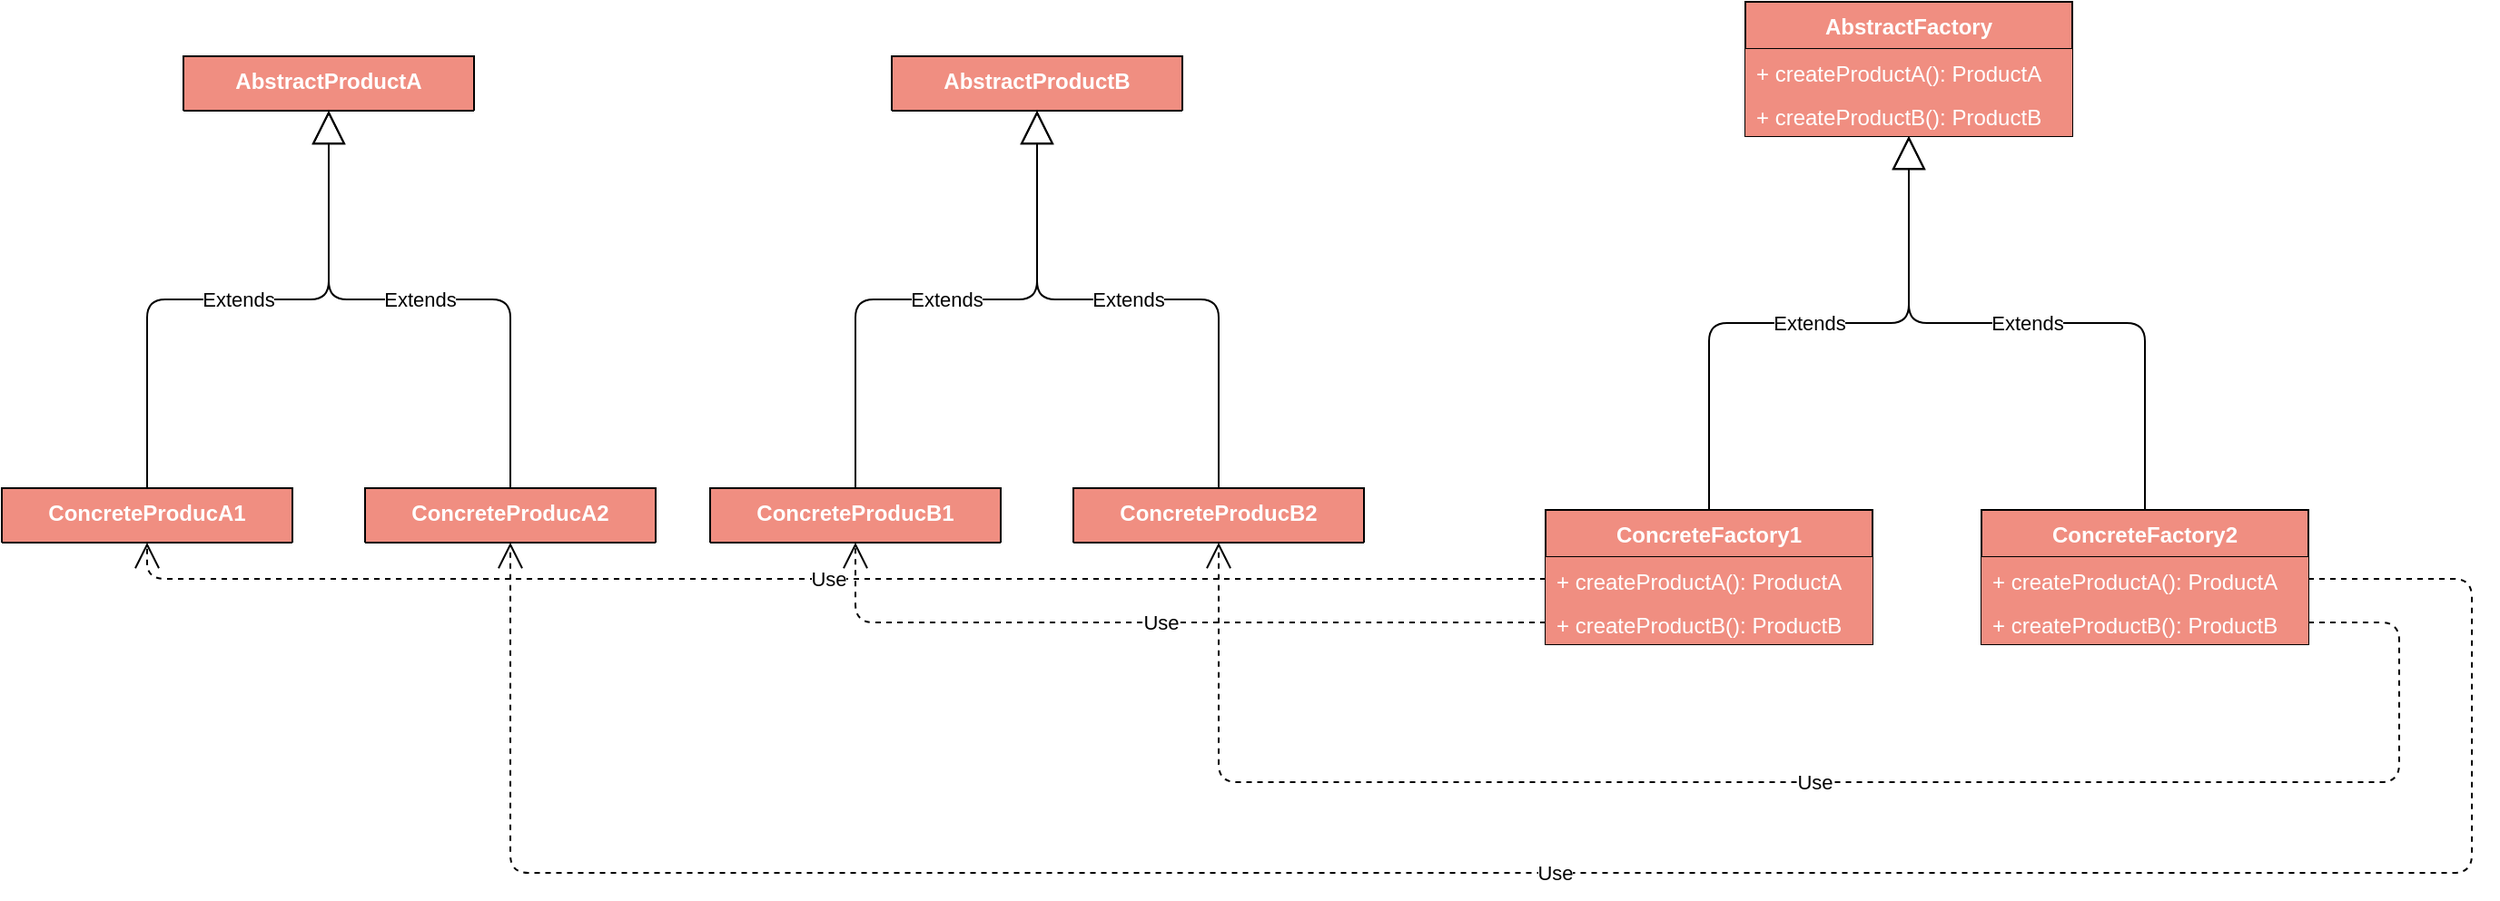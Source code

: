<mxfile version="12.4.7" type="github">
  <diagram id="4iMtyRlk_s7izmWyAdny" name="Page-1">
    <mxGraphModel dx="2013" dy="741" grid="1" gridSize="10" guides="1" tooltips="1" connect="1" arrows="1" fold="1" page="1" pageScale="1" pageWidth="827" pageHeight="1169" math="0" shadow="0">
      <root>
        <mxCell id="0"/>
        <mxCell id="1" parent="0"/>
        <mxCell id="TOicmpkNtGoirpuXYaLf-1" value="AbstractFactory" style="swimlane;fontStyle=1;align=center;verticalAlign=top;childLayout=stackLayout;horizontal=1;startSize=26;horizontalStack=0;resizeParent=1;resizeParentMax=0;resizeLast=0;collapsible=1;marginBottom=0;fillColor=#F08E81;fontColor=#FFFFFF;" vertex="1" parent="1">
          <mxGeometry x="330" y="160" width="180" height="74" as="geometry"/>
        </mxCell>
        <mxCell id="TOicmpkNtGoirpuXYaLf-11" value="+ createProductA(): ProductA&#xa;" style="text;strokeColor=none;fillColor=#F08E81;align=left;verticalAlign=top;spacingLeft=4;spacingRight=4;overflow=hidden;rotatable=0;points=[[0,0.5],[1,0.5]];portConstraint=eastwest;fontColor=#FFFFFF;" vertex="1" parent="TOicmpkNtGoirpuXYaLf-1">
          <mxGeometry y="26" width="180" height="24" as="geometry"/>
        </mxCell>
        <mxCell id="TOicmpkNtGoirpuXYaLf-2" value="+ createProductB(): ProductB&#xa;" style="text;strokeColor=none;fillColor=#F08E81;align=left;verticalAlign=top;spacingLeft=4;spacingRight=4;overflow=hidden;rotatable=0;points=[[0,0.5],[1,0.5]];portConstraint=eastwest;fontColor=#FFFFFF;" vertex="1" parent="TOicmpkNtGoirpuXYaLf-1">
          <mxGeometry y="50" width="180" height="24" as="geometry"/>
        </mxCell>
        <mxCell id="TOicmpkNtGoirpuXYaLf-6" value="AbstractProductA" style="swimlane;fontStyle=1;align=center;verticalAlign=top;childLayout=stackLayout;horizontal=1;startSize=30;horizontalStack=0;resizeParent=1;resizeParentMax=0;resizeLast=0;collapsible=1;marginBottom=0;fillColor=#F08E81;fontColor=#FFFFFF;" vertex="1" parent="1">
          <mxGeometry x="-530" y="190" width="160" height="30" as="geometry"/>
        </mxCell>
        <mxCell id="TOicmpkNtGoirpuXYaLf-7" value="ConcreteProducA1" style="swimlane;fontStyle=1;align=center;verticalAlign=top;childLayout=stackLayout;horizontal=1;startSize=30;horizontalStack=0;resizeParent=1;resizeParentMax=0;resizeLast=0;collapsible=1;marginBottom=0;fillColor=#F08E81;fontColor=#FFFFFF;" vertex="1" parent="1">
          <mxGeometry x="-630" y="428" width="160" height="30" as="geometry"/>
        </mxCell>
        <mxCell id="TOicmpkNtGoirpuXYaLf-8" value="Extends" style="endArrow=block;endSize=16;endFill=0;html=1;fontColor=#000000;entryX=0.5;entryY=1;entryDx=0;entryDy=0;exitX=0.5;exitY=0;exitDx=0;exitDy=0;edgeStyle=orthogonalEdgeStyle;" edge="1" parent="1" source="TOicmpkNtGoirpuXYaLf-7" target="TOicmpkNtGoirpuXYaLf-6">
          <mxGeometry width="160" relative="1" as="geometry">
            <mxPoint x="-300" y="338" as="sourcePoint"/>
            <mxPoint x="-140" y="338" as="targetPoint"/>
          </mxGeometry>
        </mxCell>
        <mxCell id="TOicmpkNtGoirpuXYaLf-15" value="ConcreteFactory1" style="swimlane;fontStyle=1;align=center;verticalAlign=top;childLayout=stackLayout;horizontal=1;startSize=26;horizontalStack=0;resizeParent=1;resizeParentMax=0;resizeLast=0;collapsible=1;marginBottom=0;fillColor=#F08E81;fontColor=#FFFFFF;" vertex="1" parent="1">
          <mxGeometry x="220" y="440" width="180" height="74" as="geometry"/>
        </mxCell>
        <mxCell id="TOicmpkNtGoirpuXYaLf-16" value="+ createProductA(): ProductA&#xa;" style="text;strokeColor=none;fillColor=#F08E81;align=left;verticalAlign=top;spacingLeft=4;spacingRight=4;overflow=hidden;rotatable=0;points=[[0,0.5],[1,0.5]];portConstraint=eastwest;fontColor=#FFFFFF;" vertex="1" parent="TOicmpkNtGoirpuXYaLf-15">
          <mxGeometry y="26" width="180" height="24" as="geometry"/>
        </mxCell>
        <mxCell id="TOicmpkNtGoirpuXYaLf-17" value="+ createProductB(): ProductB&#xa;" style="text;strokeColor=none;fillColor=#F08E81;align=left;verticalAlign=top;spacingLeft=4;spacingRight=4;overflow=hidden;rotatable=0;points=[[0,0.5],[1,0.5]];portConstraint=eastwest;fontColor=#FFFFFF;" vertex="1" parent="TOicmpkNtGoirpuXYaLf-15">
          <mxGeometry y="50" width="180" height="24" as="geometry"/>
        </mxCell>
        <mxCell id="TOicmpkNtGoirpuXYaLf-20" value="ConcreteFactory2" style="swimlane;fontStyle=1;align=center;verticalAlign=top;childLayout=stackLayout;horizontal=1;startSize=26;horizontalStack=0;resizeParent=1;resizeParentMax=0;resizeLast=0;collapsible=1;marginBottom=0;fillColor=#F08E81;fontColor=#FFFFFF;" vertex="1" parent="1">
          <mxGeometry x="460" y="440" width="180" height="74" as="geometry"/>
        </mxCell>
        <mxCell id="TOicmpkNtGoirpuXYaLf-21" value="+ createProductA(): ProductA&#xa;" style="text;strokeColor=none;fillColor=#F08E81;align=left;verticalAlign=top;spacingLeft=4;spacingRight=4;overflow=hidden;rotatable=0;points=[[0,0.5],[1,0.5]];portConstraint=eastwest;fontColor=#FFFFFF;" vertex="1" parent="TOicmpkNtGoirpuXYaLf-20">
          <mxGeometry y="26" width="180" height="24" as="geometry"/>
        </mxCell>
        <mxCell id="TOicmpkNtGoirpuXYaLf-22" value="+ createProductB(): ProductB&#xa;" style="text;strokeColor=none;fillColor=#F08E81;align=left;verticalAlign=top;spacingLeft=4;spacingRight=4;overflow=hidden;rotatable=0;points=[[0,0.5],[1,0.5]];portConstraint=eastwest;fontColor=#FFFFFF;" vertex="1" parent="TOicmpkNtGoirpuXYaLf-20">
          <mxGeometry y="50" width="180" height="24" as="geometry"/>
        </mxCell>
        <mxCell id="TOicmpkNtGoirpuXYaLf-24" value="ConcreteProducA2" style="swimlane;fontStyle=1;align=center;verticalAlign=top;childLayout=stackLayout;horizontal=1;startSize=30;horizontalStack=0;resizeParent=1;resizeParentMax=0;resizeLast=0;collapsible=1;marginBottom=0;fillColor=#F08E81;fontColor=#FFFFFF;" vertex="1" parent="1">
          <mxGeometry x="-430" y="428" width="160" height="30" as="geometry"/>
        </mxCell>
        <mxCell id="TOicmpkNtGoirpuXYaLf-27" value="Extends" style="endArrow=block;endSize=16;endFill=0;html=1;entryX=0.5;entryY=1;entryDx=0;entryDy=0;edgeStyle=orthogonalEdgeStyle;" edge="1" parent="1" source="TOicmpkNtGoirpuXYaLf-24" target="TOicmpkNtGoirpuXYaLf-6">
          <mxGeometry width="160" relative="1" as="geometry">
            <mxPoint x="-350" y="348" as="sourcePoint"/>
            <mxPoint x="-350" y="348" as="targetPoint"/>
          </mxGeometry>
        </mxCell>
        <mxCell id="TOicmpkNtGoirpuXYaLf-29" value="Extends" style="endArrow=block;endSize=16;endFill=0;html=1;exitX=0.5;exitY=0;exitDx=0;exitDy=0;edgeStyle=orthogonalEdgeStyle;entryX=0.5;entryY=1;entryDx=0;entryDy=0;" edge="1" parent="1" source="TOicmpkNtGoirpuXYaLf-20" target="TOicmpkNtGoirpuXYaLf-1">
          <mxGeometry width="160" relative="1" as="geometry">
            <mxPoint x="440" y="370" as="sourcePoint"/>
            <mxPoint x="540" y="250" as="targetPoint"/>
          </mxGeometry>
        </mxCell>
        <mxCell id="TOicmpkNtGoirpuXYaLf-30" value="AbstractProductB&#xa;" style="swimlane;fontStyle=1;align=center;verticalAlign=top;childLayout=stackLayout;horizontal=1;startSize=30;horizontalStack=0;resizeParent=1;resizeParentMax=0;resizeLast=0;collapsible=1;marginBottom=0;fillColor=#F08E81;fontColor=#FFFFFF;" vertex="1" parent="1">
          <mxGeometry x="-140" y="190" width="160" height="30" as="geometry"/>
        </mxCell>
        <mxCell id="TOicmpkNtGoirpuXYaLf-31" value="ConcreteProducB1" style="swimlane;fontStyle=1;align=center;verticalAlign=top;childLayout=stackLayout;horizontal=1;startSize=30;horizontalStack=0;resizeParent=1;resizeParentMax=0;resizeLast=0;collapsible=1;marginBottom=0;fillColor=#F08E81;fontColor=#FFFFFF;" vertex="1" parent="1">
          <mxGeometry x="-240" y="428" width="160" height="30" as="geometry"/>
        </mxCell>
        <mxCell id="TOicmpkNtGoirpuXYaLf-32" value="Extends" style="endArrow=block;endSize=16;endFill=0;html=1;fontColor=#000000;entryX=0.5;entryY=1;entryDx=0;entryDy=0;exitX=0.5;exitY=0;exitDx=0;exitDy=0;edgeStyle=orthogonalEdgeStyle;" edge="1" parent="1" source="TOicmpkNtGoirpuXYaLf-31" target="TOicmpkNtGoirpuXYaLf-30">
          <mxGeometry width="160" relative="1" as="geometry">
            <mxPoint x="90" y="338" as="sourcePoint"/>
            <mxPoint x="250" y="338" as="targetPoint"/>
          </mxGeometry>
        </mxCell>
        <mxCell id="TOicmpkNtGoirpuXYaLf-33" value="ConcreteProducB2" style="swimlane;fontStyle=1;align=center;verticalAlign=top;childLayout=stackLayout;horizontal=1;startSize=30;horizontalStack=0;resizeParent=1;resizeParentMax=0;resizeLast=0;collapsible=1;marginBottom=0;fillColor=#F08E81;fontColor=#FFFFFF;" vertex="1" parent="1">
          <mxGeometry x="-40" y="428" width="160" height="30" as="geometry"/>
        </mxCell>
        <mxCell id="TOicmpkNtGoirpuXYaLf-34" value="Extends" style="endArrow=block;endSize=16;endFill=0;html=1;entryX=0.5;entryY=1;entryDx=0;entryDy=0;edgeStyle=orthogonalEdgeStyle;" edge="1" parent="1" source="TOicmpkNtGoirpuXYaLf-33" target="TOicmpkNtGoirpuXYaLf-30">
          <mxGeometry width="160" relative="1" as="geometry">
            <mxPoint x="40" y="348" as="sourcePoint"/>
            <mxPoint x="40" y="348" as="targetPoint"/>
          </mxGeometry>
        </mxCell>
        <mxCell id="TOicmpkNtGoirpuXYaLf-35" value="Extends" style="endArrow=block;endSize=16;endFill=0;html=1;entryX=0.5;entryY=1;entryDx=0;entryDy=0;exitX=0.5;exitY=0;exitDx=0;exitDy=0;edgeStyle=orthogonalEdgeStyle;" edge="1" parent="1" source="TOicmpkNtGoirpuXYaLf-15" target="TOicmpkNtGoirpuXYaLf-1">
          <mxGeometry width="160" relative="1" as="geometry">
            <mxPoint x="220" y="340" as="sourcePoint"/>
            <mxPoint x="380" y="340" as="targetPoint"/>
          </mxGeometry>
        </mxCell>
        <mxCell id="TOicmpkNtGoirpuXYaLf-36" value="Use" style="endArrow=open;endSize=12;dashed=1;html=1;exitX=0;exitY=0.5;exitDx=0;exitDy=0;entryX=0.5;entryY=1;entryDx=0;entryDy=0;edgeStyle=orthogonalEdgeStyle;" edge="1" parent="1" source="TOicmpkNtGoirpuXYaLf-16" target="TOicmpkNtGoirpuXYaLf-7">
          <mxGeometry width="160" relative="1" as="geometry">
            <mxPoint x="100" y="600" as="sourcePoint"/>
            <mxPoint x="260" y="600" as="targetPoint"/>
          </mxGeometry>
        </mxCell>
        <mxCell id="TOicmpkNtGoirpuXYaLf-37" value="Use" style="endArrow=open;endSize=12;dashed=1;html=1;exitX=0;exitY=0.5;exitDx=0;exitDy=0;entryX=0.5;entryY=1;entryDx=0;entryDy=0;edgeStyle=orthogonalEdgeStyle;elbow=vertical;" edge="1" parent="1" source="TOicmpkNtGoirpuXYaLf-17" target="TOicmpkNtGoirpuXYaLf-31">
          <mxGeometry width="160" relative="1" as="geometry">
            <mxPoint x="260" y="600" as="sourcePoint"/>
            <mxPoint x="420" y="600" as="targetPoint"/>
          </mxGeometry>
        </mxCell>
        <mxCell id="TOicmpkNtGoirpuXYaLf-38" value="Use" style="endArrow=open;endSize=12;dashed=1;html=1;exitX=1;exitY=0.5;exitDx=0;exitDy=0;entryX=0.5;entryY=1;entryDx=0;entryDy=0;edgeStyle=orthogonalEdgeStyle;" edge="1" parent="1" source="TOicmpkNtGoirpuXYaLf-21" target="TOicmpkNtGoirpuXYaLf-24">
          <mxGeometry width="160" relative="1" as="geometry">
            <mxPoint x="390" y="620" as="sourcePoint"/>
            <mxPoint x="550" y="620" as="targetPoint"/>
            <Array as="points">
              <mxPoint x="730" y="478"/>
              <mxPoint x="730" y="640"/>
              <mxPoint x="-350" y="640"/>
            </Array>
          </mxGeometry>
        </mxCell>
        <mxCell id="TOicmpkNtGoirpuXYaLf-39" value="Use" style="endArrow=open;endSize=12;dashed=1;html=1;exitX=1;exitY=0.5;exitDx=0;exitDy=0;edgeStyle=orthogonalEdgeStyle;entryX=0.5;entryY=1;entryDx=0;entryDy=0;" edge="1" parent="1" source="TOicmpkNtGoirpuXYaLf-22" target="TOicmpkNtGoirpuXYaLf-33">
          <mxGeometry width="160" relative="1" as="geometry">
            <mxPoint x="170" y="590" as="sourcePoint"/>
            <mxPoint x="750" y="560" as="targetPoint"/>
            <Array as="points">
              <mxPoint x="690" y="502"/>
              <mxPoint x="690" y="590"/>
              <mxPoint x="40" y="590"/>
            </Array>
          </mxGeometry>
        </mxCell>
      </root>
    </mxGraphModel>
  </diagram>
</mxfile>
